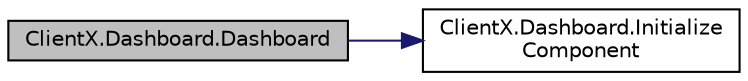 digraph "ClientX.Dashboard.Dashboard"
{
 // INTERACTIVE_SVG=YES
 // LATEX_PDF_SIZE
  edge [fontname="Helvetica",fontsize="10",labelfontname="Helvetica",labelfontsize="10"];
  node [fontname="Helvetica",fontsize="10",shape=record];
  rankdir="LR";
  Node1 [label="ClientX.Dashboard.Dashboard",height=0.2,width=0.4,color="black", fillcolor="grey75", style="filled", fontcolor="black",tooltip="Załadowanie strony panelu głównego oraz przypisanie zasobów do zmiennych."];
  Node1 -> Node2 [color="midnightblue",fontsize="10",style="solid",fontname="Helvetica"];
  Node2 [label="ClientX.Dashboard.Initialize\lComponent",height=0.2,width=0.4,color="black", fillcolor="white", style="filled",URL="$class_client_x_1_1_dashboard.html#abccab9842fc29c7917e5630b8cd12692",tooltip="InitializeComponent"];
}
